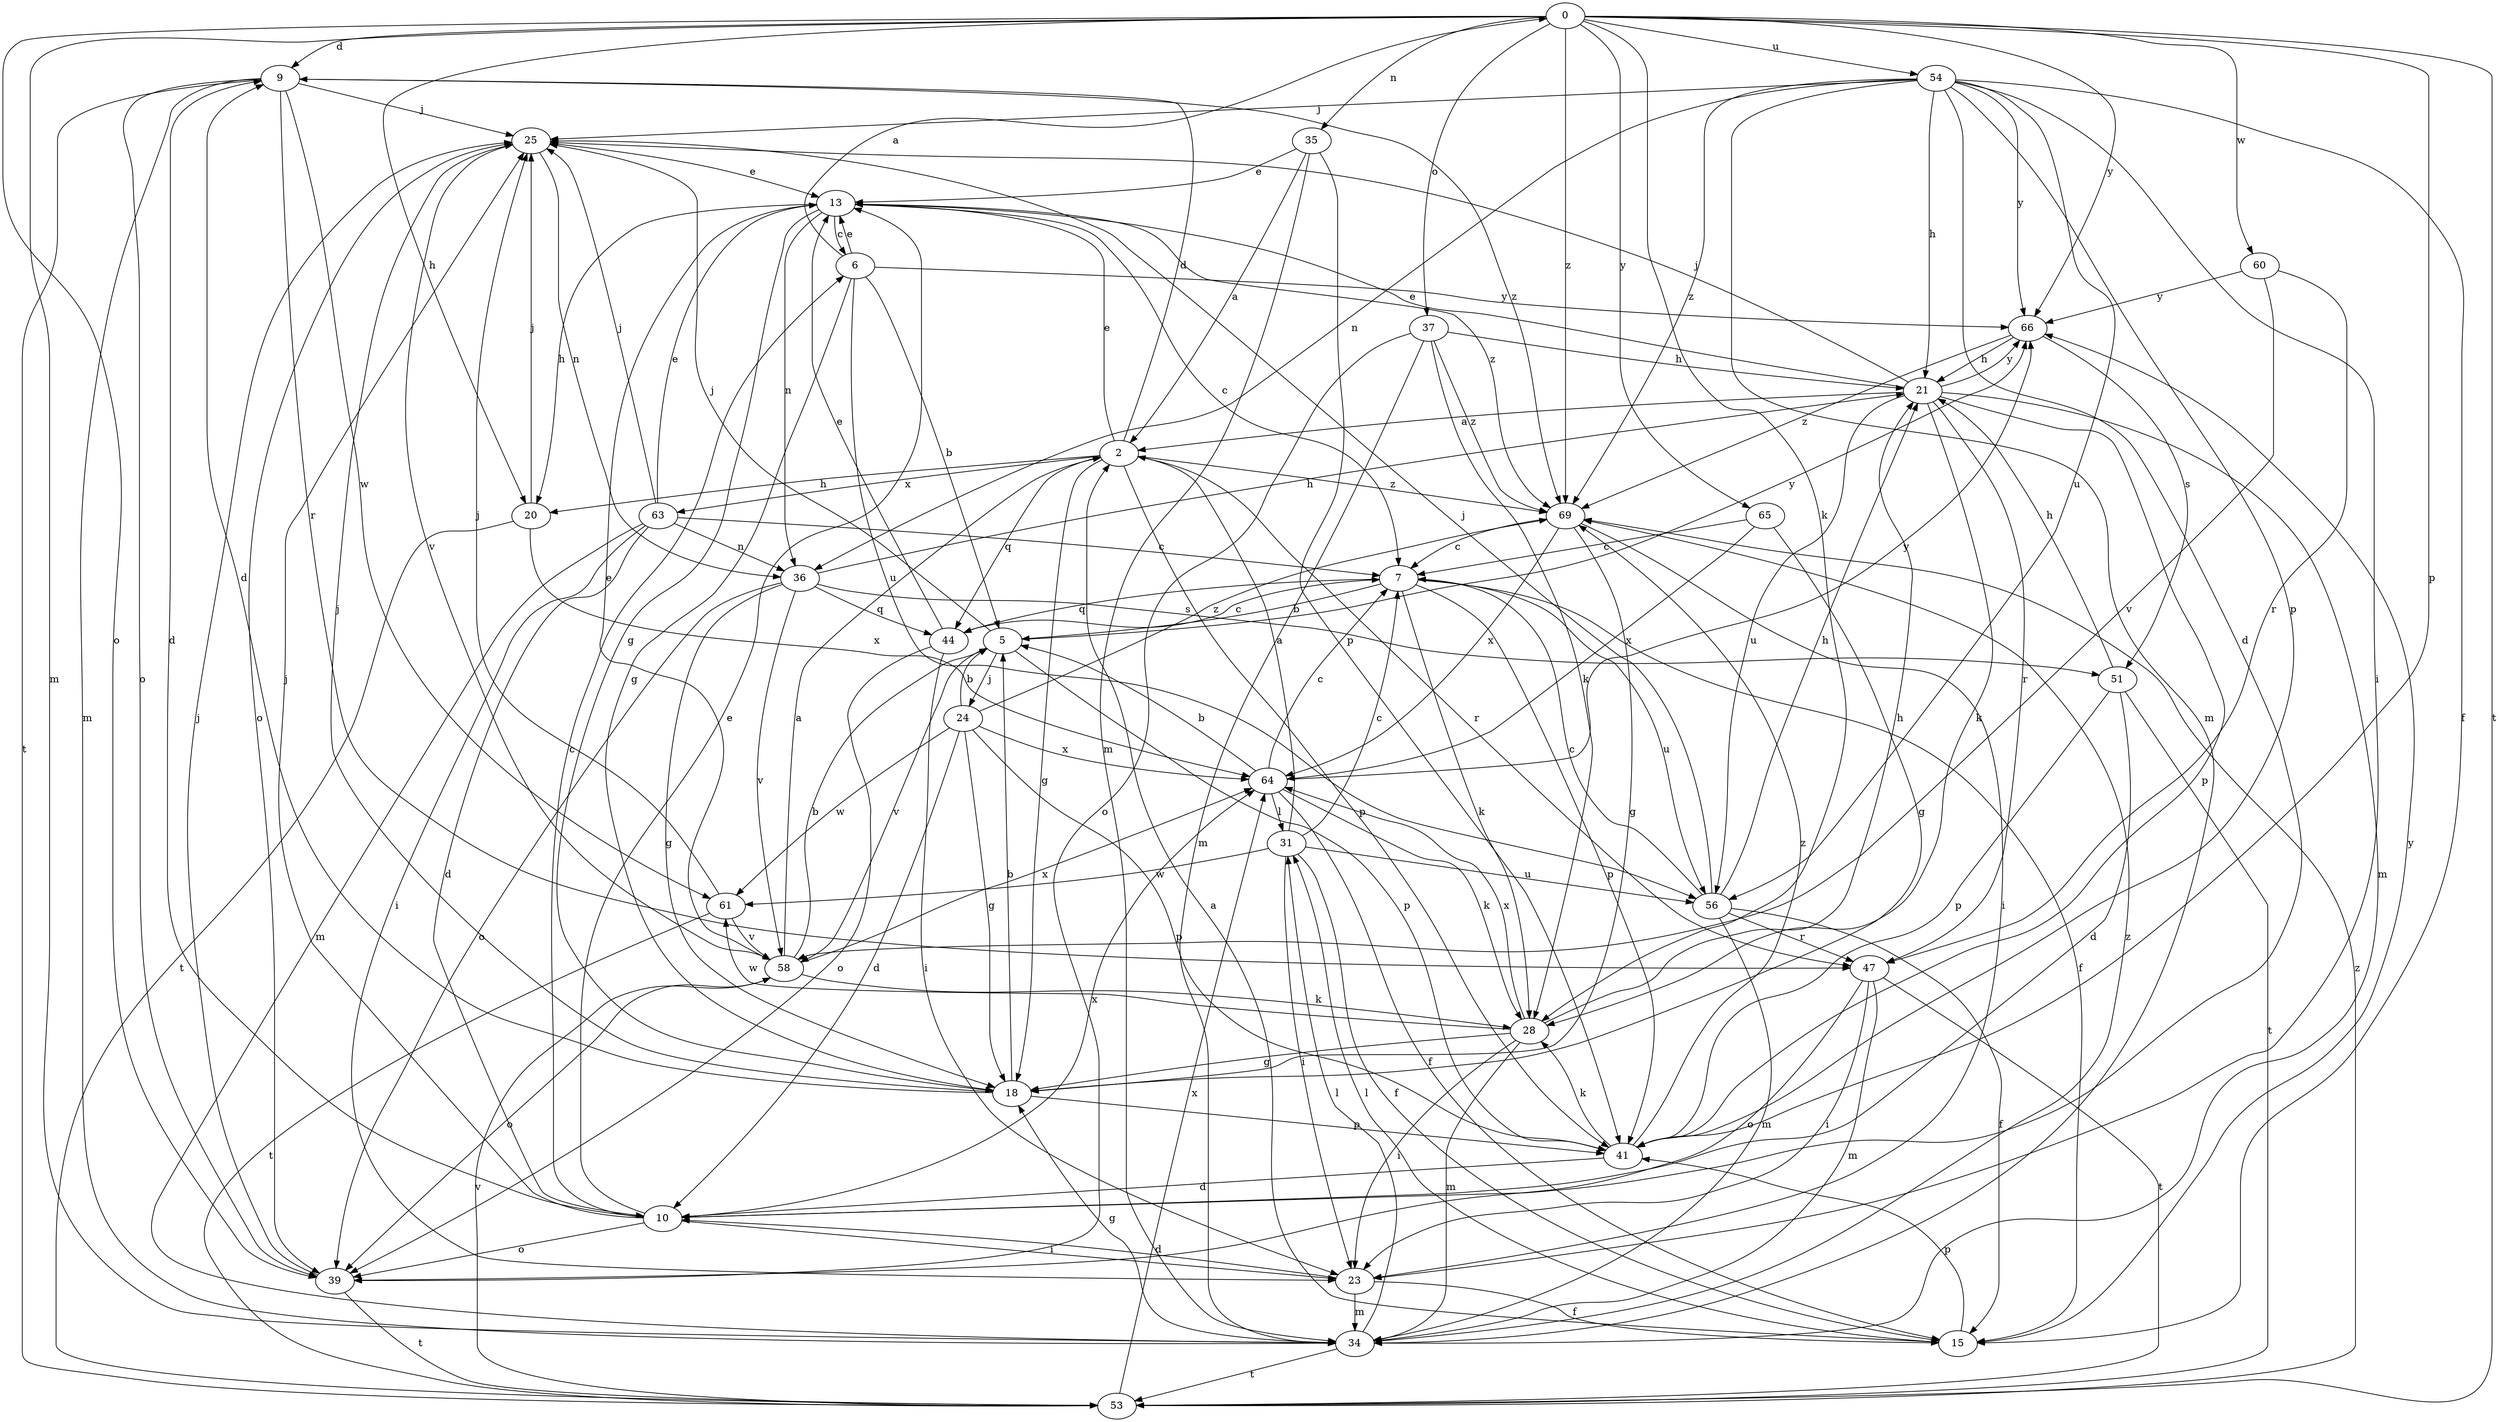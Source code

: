 strict digraph  {
0;
2;
5;
6;
7;
9;
10;
13;
15;
18;
20;
21;
23;
24;
25;
28;
31;
34;
35;
36;
37;
39;
41;
44;
47;
51;
53;
54;
56;
58;
60;
61;
63;
64;
65;
66;
69;
0 -> 9  [label=d];
0 -> 20  [label=h];
0 -> 28  [label=k];
0 -> 34  [label=m];
0 -> 35  [label=n];
0 -> 37  [label=o];
0 -> 39  [label=o];
0 -> 41  [label=p];
0 -> 53  [label=t];
0 -> 54  [label=u];
0 -> 60  [label=w];
0 -> 65  [label=y];
0 -> 66  [label=y];
0 -> 69  [label=z];
2 -> 9  [label=d];
2 -> 13  [label=e];
2 -> 18  [label=g];
2 -> 20  [label=h];
2 -> 41  [label=p];
2 -> 44  [label=q];
2 -> 47  [label=r];
2 -> 63  [label=x];
2 -> 69  [label=z];
5 -> 24  [label=j];
5 -> 25  [label=j];
5 -> 41  [label=p];
5 -> 58  [label=v];
5 -> 66  [label=y];
6 -> 0  [label=a];
6 -> 5  [label=b];
6 -> 13  [label=e];
6 -> 18  [label=g];
6 -> 56  [label=u];
6 -> 66  [label=y];
7 -> 5  [label=b];
7 -> 15  [label=f];
7 -> 28  [label=k];
7 -> 41  [label=p];
7 -> 44  [label=q];
7 -> 56  [label=u];
9 -> 25  [label=j];
9 -> 34  [label=m];
9 -> 39  [label=o];
9 -> 47  [label=r];
9 -> 53  [label=t];
9 -> 61  [label=w];
9 -> 69  [label=z];
10 -> 6  [label=c];
10 -> 9  [label=d];
10 -> 13  [label=e];
10 -> 23  [label=i];
10 -> 25  [label=j];
10 -> 39  [label=o];
10 -> 64  [label=x];
13 -> 6  [label=c];
13 -> 7  [label=c];
13 -> 18  [label=g];
13 -> 20  [label=h];
13 -> 36  [label=n];
13 -> 69  [label=z];
15 -> 2  [label=a];
15 -> 31  [label=l];
15 -> 41  [label=p];
15 -> 66  [label=y];
18 -> 5  [label=b];
18 -> 9  [label=d];
18 -> 25  [label=j];
18 -> 41  [label=p];
20 -> 25  [label=j];
20 -> 53  [label=t];
20 -> 64  [label=x];
21 -> 2  [label=a];
21 -> 13  [label=e];
21 -> 25  [label=j];
21 -> 28  [label=k];
21 -> 34  [label=m];
21 -> 41  [label=p];
21 -> 47  [label=r];
21 -> 56  [label=u];
21 -> 66  [label=y];
23 -> 10  [label=d];
23 -> 15  [label=f];
23 -> 34  [label=m];
24 -> 5  [label=b];
24 -> 10  [label=d];
24 -> 18  [label=g];
24 -> 41  [label=p];
24 -> 61  [label=w];
24 -> 64  [label=x];
24 -> 69  [label=z];
25 -> 13  [label=e];
25 -> 36  [label=n];
25 -> 39  [label=o];
25 -> 58  [label=v];
28 -> 18  [label=g];
28 -> 21  [label=h];
28 -> 23  [label=i];
28 -> 34  [label=m];
28 -> 61  [label=w];
28 -> 64  [label=x];
31 -> 2  [label=a];
31 -> 7  [label=c];
31 -> 15  [label=f];
31 -> 23  [label=i];
31 -> 56  [label=u];
31 -> 61  [label=w];
34 -> 18  [label=g];
34 -> 31  [label=l];
34 -> 53  [label=t];
34 -> 69  [label=z];
35 -> 2  [label=a];
35 -> 13  [label=e];
35 -> 34  [label=m];
35 -> 41  [label=p];
36 -> 18  [label=g];
36 -> 21  [label=h];
36 -> 39  [label=o];
36 -> 44  [label=q];
36 -> 51  [label=s];
36 -> 58  [label=v];
37 -> 21  [label=h];
37 -> 28  [label=k];
37 -> 34  [label=m];
37 -> 39  [label=o];
37 -> 69  [label=z];
39 -> 25  [label=j];
39 -> 53  [label=t];
41 -> 10  [label=d];
41 -> 28  [label=k];
41 -> 69  [label=z];
44 -> 7  [label=c];
44 -> 13  [label=e];
44 -> 23  [label=i];
44 -> 39  [label=o];
47 -> 23  [label=i];
47 -> 34  [label=m];
47 -> 39  [label=o];
47 -> 53  [label=t];
51 -> 10  [label=d];
51 -> 21  [label=h];
51 -> 41  [label=p];
51 -> 53  [label=t];
53 -> 58  [label=v];
53 -> 64  [label=x];
53 -> 69  [label=z];
54 -> 10  [label=d];
54 -> 15  [label=f];
54 -> 21  [label=h];
54 -> 23  [label=i];
54 -> 25  [label=j];
54 -> 34  [label=m];
54 -> 36  [label=n];
54 -> 41  [label=p];
54 -> 56  [label=u];
54 -> 66  [label=y];
54 -> 69  [label=z];
56 -> 7  [label=c];
56 -> 15  [label=f];
56 -> 21  [label=h];
56 -> 25  [label=j];
56 -> 34  [label=m];
56 -> 47  [label=r];
58 -> 2  [label=a];
58 -> 5  [label=b];
58 -> 13  [label=e];
58 -> 28  [label=k];
58 -> 39  [label=o];
58 -> 64  [label=x];
60 -> 47  [label=r];
60 -> 58  [label=v];
60 -> 66  [label=y];
61 -> 25  [label=j];
61 -> 53  [label=t];
61 -> 58  [label=v];
63 -> 7  [label=c];
63 -> 10  [label=d];
63 -> 13  [label=e];
63 -> 23  [label=i];
63 -> 25  [label=j];
63 -> 34  [label=m];
63 -> 36  [label=n];
64 -> 5  [label=b];
64 -> 7  [label=c];
64 -> 15  [label=f];
64 -> 28  [label=k];
64 -> 31  [label=l];
64 -> 66  [label=y];
65 -> 7  [label=c];
65 -> 18  [label=g];
65 -> 64  [label=x];
66 -> 21  [label=h];
66 -> 51  [label=s];
66 -> 69  [label=z];
69 -> 7  [label=c];
69 -> 18  [label=g];
69 -> 23  [label=i];
69 -> 64  [label=x];
}
